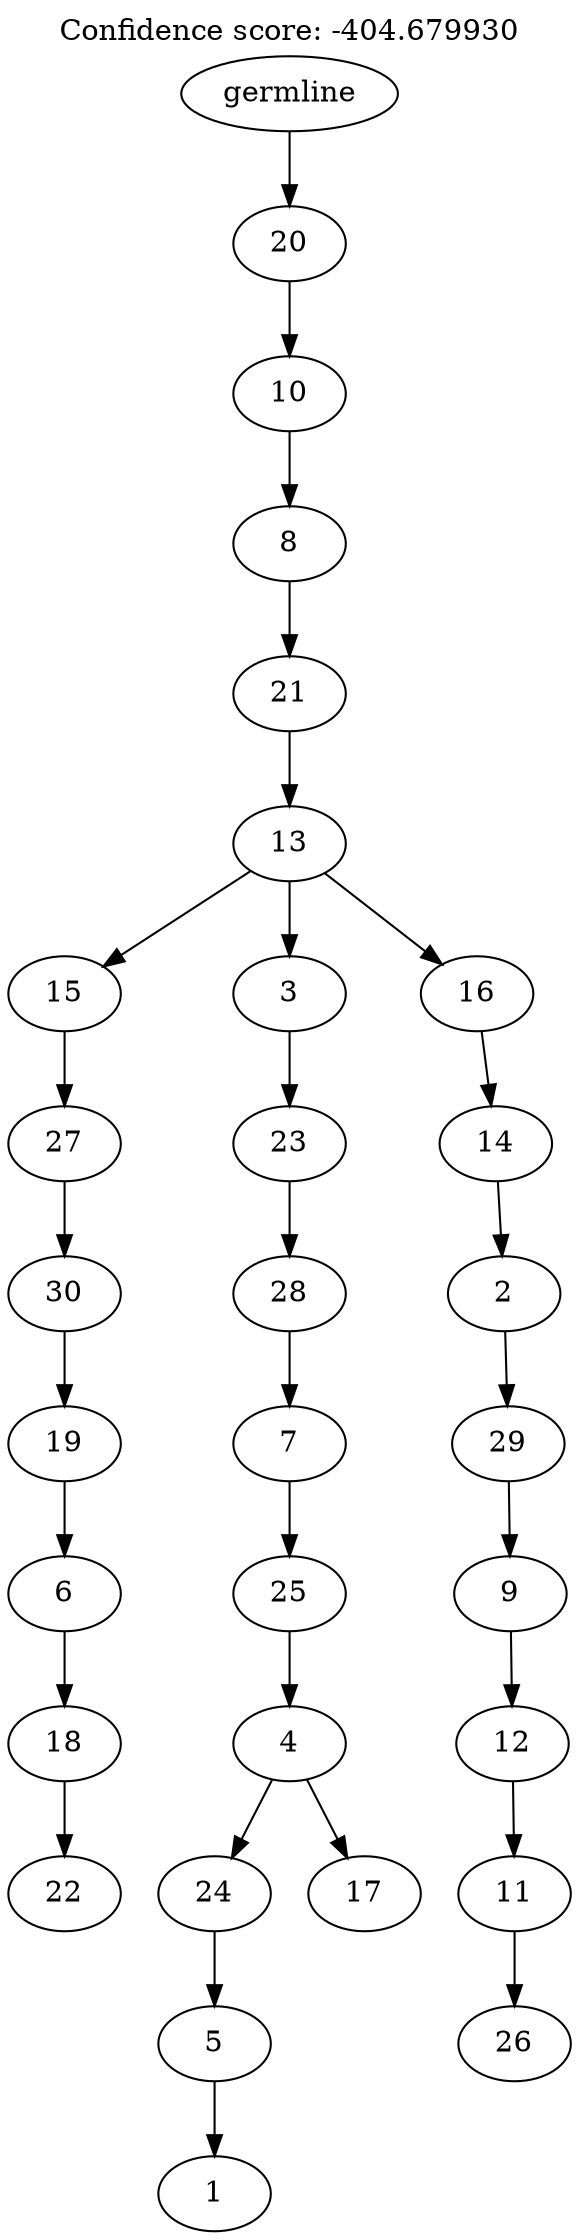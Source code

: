 digraph g {
	"29" -> "30";
	"30" [label="22"];
	"28" -> "29";
	"29" [label="18"];
	"27" -> "28";
	"28" [label="6"];
	"26" -> "27";
	"27" [label="19"];
	"25" -> "26";
	"26" [label="30"];
	"24" -> "25";
	"25" [label="27"];
	"21" -> "22";
	"22" [label="1"];
	"20" -> "21";
	"21" [label="5"];
	"19" -> "20";
	"20" [label="24"];
	"19" -> "23";
	"23" [label="17"];
	"18" -> "19";
	"19" [label="4"];
	"17" -> "18";
	"18" [label="25"];
	"16" -> "17";
	"17" [label="7"];
	"15" -> "16";
	"16" [label="28"];
	"14" -> "15";
	"15" [label="23"];
	"12" -> "13";
	"13" [label="26"];
	"11" -> "12";
	"12" [label="11"];
	"10" -> "11";
	"11" [label="12"];
	"9" -> "10";
	"10" [label="9"];
	"8" -> "9";
	"9" [label="29"];
	"7" -> "8";
	"8" [label="2"];
	"6" -> "7";
	"7" [label="14"];
	"5" -> "6";
	"6" [label="16"];
	"5" -> "14";
	"14" [label="3"];
	"5" -> "24";
	"24" [label="15"];
	"4" -> "5";
	"5" [label="13"];
	"3" -> "4";
	"4" [label="21"];
	"2" -> "3";
	"3" [label="8"];
	"1" -> "2";
	"2" [label="10"];
	"0" -> "1";
	"1" [label="20"];
	"0" [label="germline"];
	labelloc="t";
	label="Confidence score: -404.679930";
}
